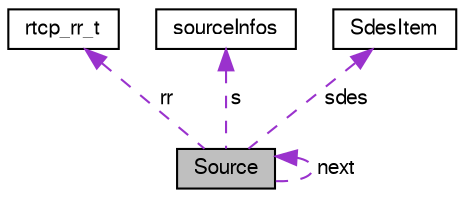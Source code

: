 digraph "Source"
{
 // LATEX_PDF_SIZE
  bgcolor="transparent";
  edge [fontname="FreeSans",fontsize="10",labelfontname="FreeSans",labelfontsize="10"];
  node [fontname="FreeSans",fontsize="10",shape=record];
  Node1 [label="Source",height=0.2,width=0.4,color="black", fillcolor="grey75", style="filled", fontcolor="black",tooltip="Source class Informations on a RTP source."];
  Node2 -> Node1 [dir="back",color="darkorchid3",fontsize="10",style="dashed",label=" rr" ,fontname="FreeSans"];
  Node2 [label="rtcp_rr_t",height=0.2,width=0.4,color="black",URL="$a02140.html",tooltip="Reception report block."];
  Node3 -> Node1 [dir="back",color="darkorchid3",fontsize="10",style="dashed",label=" s" ,fontname="FreeSans"];
  Node3 [label="sourceInfos",height=0.2,width=0.4,color="black",URL="$a02172.html",tooltip="Per-source state information network infos."];
  Node1 -> Node1 [dir="back",color="darkorchid3",fontsize="10",style="dashed",label=" next" ,fontname="FreeSans"];
  Node4 -> Node1 [dir="back",color="darkorchid3",fontsize="10",style="dashed",label=" sdes" ,fontname="FreeSans"];
  Node4 [label="SdesItem",height=0.2,width=0.4,color="black",URL="$a02180.html",tooltip="SDES item."];
}
